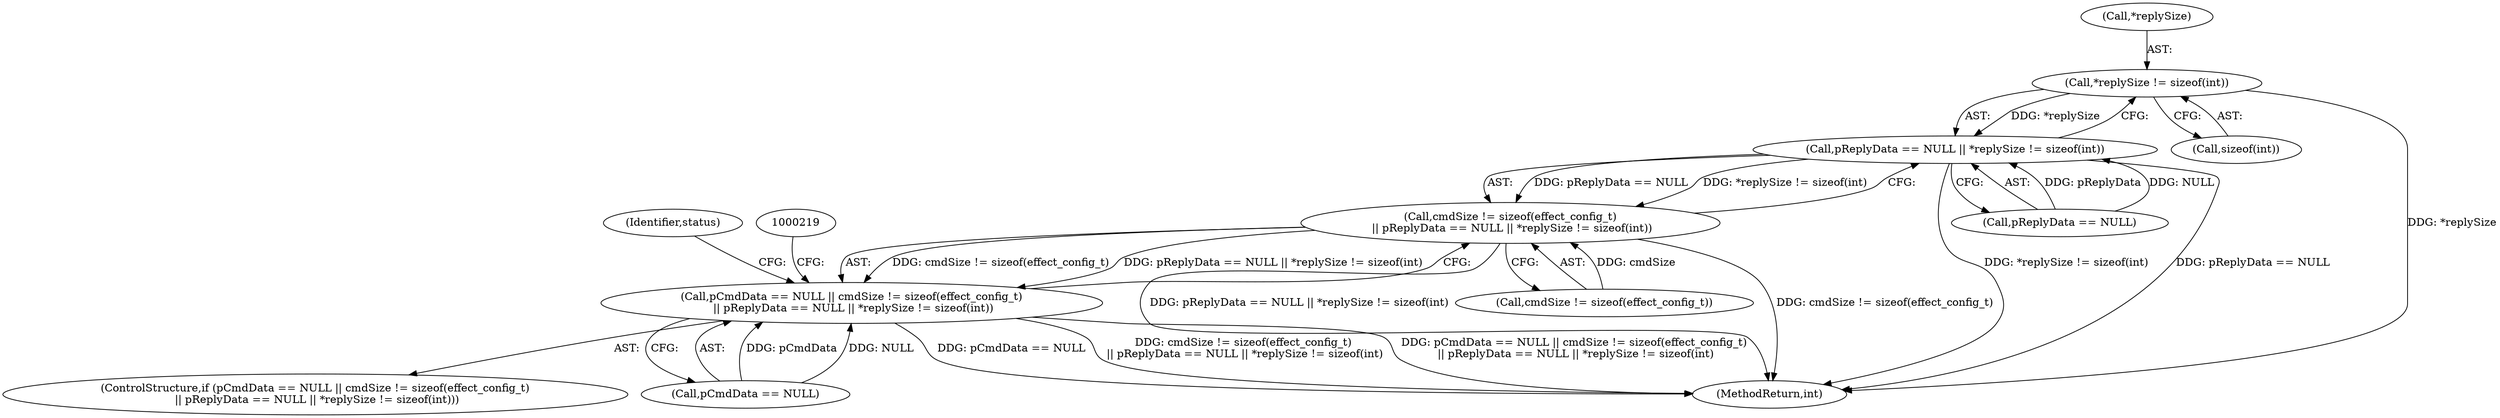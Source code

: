 digraph "0_Android_073a80800f341325932c66818ce4302b312909a4@API" {
"1000205" [label="(Call,*replySize != sizeof(int))"];
"1000201" [label="(Call,pReplyData == NULL || *replySize != sizeof(int))"];
"1000196" [label="(Call,cmdSize != sizeof(effect_config_t)\n || pReplyData == NULL || *replySize != sizeof(int))"];
"1000192" [label="(Call,pCmdData == NULL || cmdSize != sizeof(effect_config_t)\n || pReplyData == NULL || *replySize != sizeof(int))"];
"1000192" [label="(Call,pCmdData == NULL || cmdSize != sizeof(effect_config_t)\n || pReplyData == NULL || *replySize != sizeof(int))"];
"1000191" [label="(ControlStructure,if (pCmdData == NULL || cmdSize != sizeof(effect_config_t)\n || pReplyData == NULL || *replySize != sizeof(int)))"];
"1000201" [label="(Call,pReplyData == NULL || *replySize != sizeof(int))"];
"1000197" [label="(Call,cmdSize != sizeof(effect_config_t))"];
"1000206" [label="(Call,*replySize)"];
"1000196" [label="(Call,cmdSize != sizeof(effect_config_t)\n || pReplyData == NULL || *replySize != sizeof(int))"];
"1000205" [label="(Call,*replySize != sizeof(int))"];
"1000202" [label="(Call,pReplyData == NULL)"];
"1000208" [label="(Call,sizeof(int))"];
"1000212" [label="(Identifier,status)"];
"1000193" [label="(Call,pCmdData == NULL)"];
"1000725" [label="(MethodReturn,int)"];
"1000205" -> "1000201"  [label="AST: "];
"1000205" -> "1000208"  [label="CFG: "];
"1000206" -> "1000205"  [label="AST: "];
"1000208" -> "1000205"  [label="AST: "];
"1000201" -> "1000205"  [label="CFG: "];
"1000205" -> "1000725"  [label="DDG: *replySize"];
"1000205" -> "1000201"  [label="DDG: *replySize"];
"1000201" -> "1000196"  [label="AST: "];
"1000201" -> "1000202"  [label="CFG: "];
"1000202" -> "1000201"  [label="AST: "];
"1000196" -> "1000201"  [label="CFG: "];
"1000201" -> "1000725"  [label="DDG: *replySize != sizeof(int)"];
"1000201" -> "1000725"  [label="DDG: pReplyData == NULL"];
"1000201" -> "1000196"  [label="DDG: pReplyData == NULL"];
"1000201" -> "1000196"  [label="DDG: *replySize != sizeof(int)"];
"1000202" -> "1000201"  [label="DDG: pReplyData"];
"1000202" -> "1000201"  [label="DDG: NULL"];
"1000196" -> "1000192"  [label="AST: "];
"1000196" -> "1000197"  [label="CFG: "];
"1000197" -> "1000196"  [label="AST: "];
"1000192" -> "1000196"  [label="CFG: "];
"1000196" -> "1000725"  [label="DDG: pReplyData == NULL || *replySize != sizeof(int)"];
"1000196" -> "1000725"  [label="DDG: cmdSize != sizeof(effect_config_t)"];
"1000196" -> "1000192"  [label="DDG: cmdSize != sizeof(effect_config_t)"];
"1000196" -> "1000192"  [label="DDG: pReplyData == NULL || *replySize != sizeof(int)"];
"1000197" -> "1000196"  [label="DDG: cmdSize"];
"1000192" -> "1000191"  [label="AST: "];
"1000192" -> "1000193"  [label="CFG: "];
"1000193" -> "1000192"  [label="AST: "];
"1000212" -> "1000192"  [label="CFG: "];
"1000219" -> "1000192"  [label="CFG: "];
"1000192" -> "1000725"  [label="DDG: pCmdData == NULL"];
"1000192" -> "1000725"  [label="DDG: cmdSize != sizeof(effect_config_t)\n || pReplyData == NULL || *replySize != sizeof(int)"];
"1000192" -> "1000725"  [label="DDG: pCmdData == NULL || cmdSize != sizeof(effect_config_t)\n || pReplyData == NULL || *replySize != sizeof(int)"];
"1000193" -> "1000192"  [label="DDG: pCmdData"];
"1000193" -> "1000192"  [label="DDG: NULL"];
}
